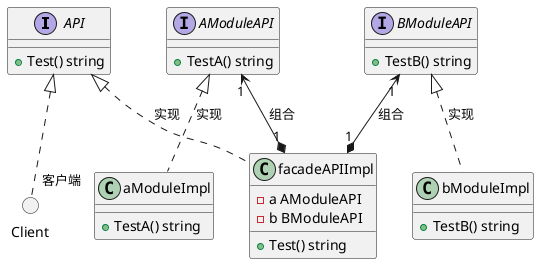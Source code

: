@startuml proxy
interface       API
interface       AModuleAPI
interface       BModuleAPI
circle          Client

API <|.. "客户端" Client

API <|.. facadeAPIImpl : 实现
AModuleAPI <|.. aModuleImpl : 实现
BModuleAPI <|.. bModuleImpl : 实现


AModuleAPI "1" <--* "1" facadeAPIImpl : 组合
BModuleAPI "1" <--* "1" facadeAPIImpl : 组合


interface API{
    +Test() string
}

interface AModuleAPI{
    +TestA() string
}

interface BModuleAPI{
    +TestB() string
}

class aModuleImpl {
    +TestA() string
}

class bModuleImpl {
    +TestB() string
}

class facadeAPIImpl {
    -a AModuleAPI
    -b BModuleAPI
    +Test() string
}

@enduml
